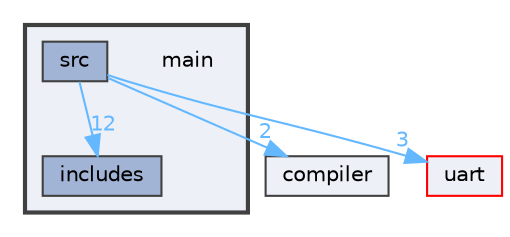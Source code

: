 digraph "main"
{
 // LATEX_PDF_SIZE
  bgcolor="transparent";
  edge [fontname=Helvetica,fontsize=10,labelfontname=Helvetica,labelfontsize=10];
  node [fontname=Helvetica,fontsize=10,shape=box,height=0.2,width=0.4];
  compound=true
  subgraph clusterdir_5c982d53a68cdbcd421152b4020263a9 {
    graph [ bgcolor="#edf0f7", pencolor="grey25", label="", fontname=Helvetica,fontsize=10 style="filled,bold", URL="dir_5c982d53a68cdbcd421152b4020263a9.html",tooltip=""]
    dir_5c982d53a68cdbcd421152b4020263a9 [shape=plaintext, label="main"];
  dir_db31b9287fafb10e4b6f78d3edb5f2f6 [label="includes", fillcolor="#a2b4d6", color="grey25", style="filled", URL="dir_db31b9287fafb10e4b6f78d3edb5f2f6.html",tooltip=""];
  dir_2101cd0b22112584ff59816a4bc911f7 [label="src", fillcolor="#a2b4d6", color="grey25", style="filled", URL="dir_2101cd0b22112584ff59816a4bc911f7.html",tooltip=""];
  }
  dir_e955afc72e8af59637c9070b8690ff98 [label="compiler", fillcolor="#edf0f7", color="grey25", style="filled", URL="dir_e955afc72e8af59637c9070b8690ff98.html",tooltip=""];
  dir_43ad556cc113861ad71aa7c6f25342a2 [label="uart", fillcolor="#edf0f7", color="red", style="filled", URL="dir_43ad556cc113861ad71aa7c6f25342a2.html",tooltip=""];
  dir_2101cd0b22112584ff59816a4bc911f7->dir_43ad556cc113861ad71aa7c6f25342a2 [headlabel="3", labeldistance=1.5 headhref="dir_000004_000006.html" href="dir_000004_000006.html" color="steelblue1" fontcolor="steelblue1"];
  dir_2101cd0b22112584ff59816a4bc911f7->dir_db31b9287fafb10e4b6f78d3edb5f2f6 [headlabel="12", labeldistance=1.5 headhref="dir_000004_000002.html" href="dir_000004_000002.html" color="steelblue1" fontcolor="steelblue1"];
  dir_2101cd0b22112584ff59816a4bc911f7->dir_e955afc72e8af59637c9070b8690ff98 [headlabel="2", labeldistance=1.5 headhref="dir_000004_000000.html" href="dir_000004_000000.html" color="steelblue1" fontcolor="steelblue1"];
}
